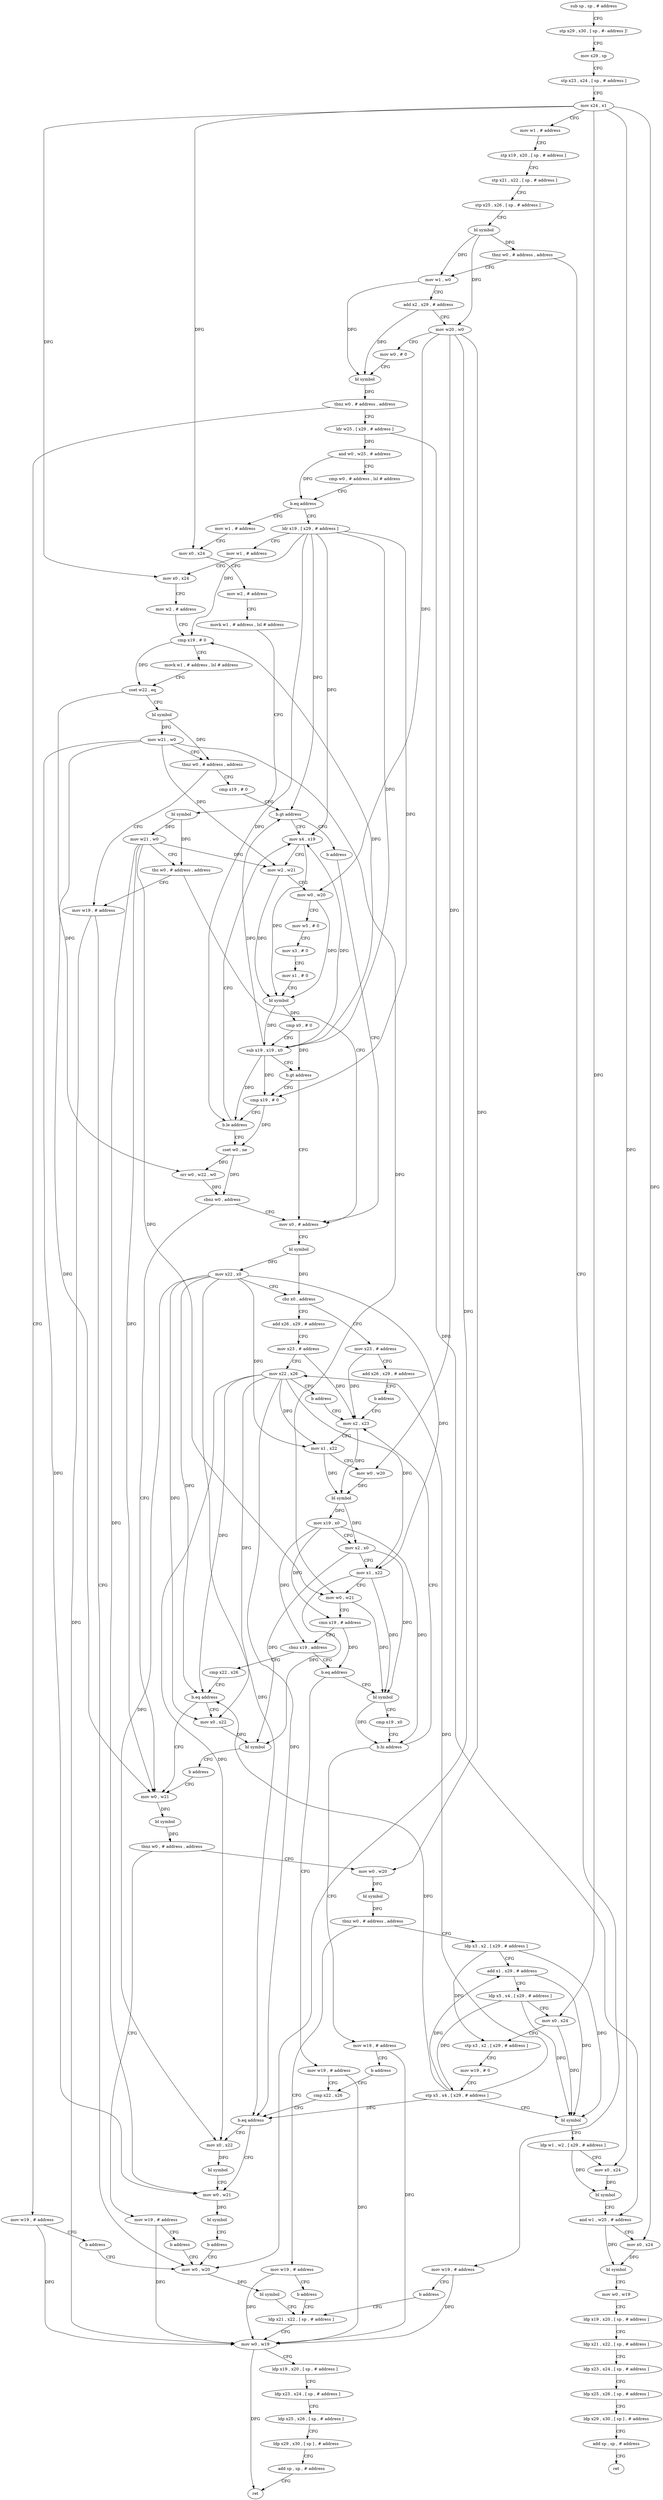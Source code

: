 digraph "func" {
"159656" [label = "sub sp , sp , # address" ]
"159660" [label = "stp x29 , x30 , [ sp , #- address ]!" ]
"159664" [label = "mov x29 , sp" ]
"159668" [label = "stp x23 , x24 , [ sp , # address ]" ]
"159672" [label = "mov x24 , x1" ]
"159676" [label = "mov w1 , # address" ]
"159680" [label = "stp x19 , x20 , [ sp , # address ]" ]
"159684" [label = "stp x21 , x22 , [ sp , # address ]" ]
"159688" [label = "stp x25 , x26 , [ sp , # address ]" ]
"159692" [label = "bl symbol" ]
"159696" [label = "tbnz w0 , # address , address" ]
"160232" [label = "mov w19 , # address" ]
"159700" [label = "mov w1 , w0" ]
"160236" [label = "b address" ]
"159780" [label = "ldp x21 , x22 , [ sp , # address ]" ]
"159704" [label = "add x2 , x29 , # address" ]
"159708" [label = "mov w20 , w0" ]
"159712" [label = "mov w0 , # 0" ]
"159716" [label = "bl symbol" ]
"159720" [label = "tbnz w0 , # address , address" ]
"160168" [label = "mov w19 , # address" ]
"159724" [label = "ldr w25 , [ x29 , # address ]" ]
"159784" [label = "mov w0 , w19" ]
"159788" [label = "ldp x19 , x20 , [ sp , # address ]" ]
"159792" [label = "ldp x23 , x24 , [ sp , # address ]" ]
"159796" [label = "ldp x25 , x26 , [ sp , # address ]" ]
"159800" [label = "ldp x29 , x30 , [ sp ] , # address" ]
"159804" [label = "add sp , sp , # address" ]
"159808" [label = "ret" ]
"160172" [label = "b address" ]
"159772" [label = "mov w0 , w20" ]
"159728" [label = "and w0 , w25 , # address" ]
"159732" [label = "cmp w0 , # address , lsl # address" ]
"159736" [label = "b.eq address" ]
"159816" [label = "ldr x19 , [ x29 , # address ]" ]
"159740" [label = "mov w1 , # address" ]
"159776" [label = "bl symbol" ]
"159820" [label = "mov w1 , # address" ]
"159824" [label = "mov x0 , x24" ]
"159828" [label = "mov w2 , # address" ]
"159832" [label = "cmp x19 , # 0" ]
"159836" [label = "movk w1 , # address , lsl # address" ]
"159840" [label = "cset w22 , eq" ]
"159844" [label = "bl symbol" ]
"159848" [label = "mov w21 , w0" ]
"159852" [label = "tbnz w0 , # address , address" ]
"159768" [label = "mov w19 , # address" ]
"159856" [label = "cmp x19 , # 0" ]
"159744" [label = "mov x0 , x24" ]
"159748" [label = "mov w2 , # address" ]
"159752" [label = "movk w1 , # address , lsl # address" ]
"159756" [label = "bl symbol" ]
"159760" [label = "mov w21 , w0" ]
"159764" [label = "tbz w0 , # address , address" ]
"159920" [label = "mov x0 , # address" ]
"159860" [label = "b.gt address" ]
"159880" [label = "mov x4 , x19" ]
"159864" [label = "b address" ]
"159924" [label = "bl symbol" ]
"159928" [label = "mov x22 , x0" ]
"159932" [label = "cbz x0 , address" ]
"160216" [label = "add x26 , x29 , # address" ]
"159936" [label = "mov x23 , # address" ]
"159884" [label = "mov w2 , w21" ]
"159888" [label = "mov w0 , w20" ]
"159892" [label = "mov w5 , # 0" ]
"159896" [label = "mov x3 , # 0" ]
"159900" [label = "mov x1 , # 0" ]
"159904" [label = "bl symbol" ]
"159908" [label = "cmp x0 , # 0" ]
"159912" [label = "sub x19 , x19 , x0" ]
"159916" [label = "b.gt address" ]
"159872" [label = "cmp x19 , # 0" ]
"160220" [label = "mov x23 , # address" ]
"160224" [label = "mov x22 , x26" ]
"160228" [label = "b address" ]
"159968" [label = "mov x2 , x23" ]
"159940" [label = "add x26 , x29 , # address" ]
"159944" [label = "b address" ]
"159876" [label = "b.le address" ]
"160032" [label = "cset w0 , ne" ]
"159972" [label = "mov x1 , x22" ]
"159976" [label = "mov w0 , w20" ]
"159980" [label = "bl symbol" ]
"159984" [label = "mov x19 , x0" ]
"159988" [label = "mov x2 , x0" ]
"159992" [label = "mov x1 , x22" ]
"159996" [label = "mov w0 , w21" ]
"160000" [label = "cmn x19 , # address" ]
"160004" [label = "cbnz x19 , address" ]
"159952" [label = "b.eq address" ]
"160008" [label = "cmp x22 , x26" ]
"160036" [label = "orr w0 , w22 , w0" ]
"160040" [label = "cbnz w0 , address" ]
"160044" [label = "mov w0 , w21" ]
"160176" [label = "mov w19 , # address" ]
"159956" [label = "bl symbol" ]
"160012" [label = "b.eq address" ]
"160016" [label = "mov x0 , x22" ]
"160048" [label = "bl symbol" ]
"160052" [label = "tbnz w0 , # address , address" ]
"160160" [label = "mov w19 , # address" ]
"160056" [label = "mov w0 , w20" ]
"160180" [label = "cmp x22 , x26" ]
"159960" [label = "cmp x19 , x0" ]
"159964" [label = "b.hi address" ]
"160208" [label = "mov w19 , # address" ]
"160020" [label = "bl symbol" ]
"160024" [label = "b address" ]
"160164" [label = "b address" ]
"160060" [label = "bl symbol" ]
"160064" [label = "tbnz w0 , # address , address" ]
"160240" [label = "mov w19 , # address" ]
"160068" [label = "ldp x3 , x2 , [ x29 , # address ]" ]
"160196" [label = "mov w0 , w21" ]
"160200" [label = "bl symbol" ]
"160204" [label = "b address" ]
"160188" [label = "mov x0 , x22" ]
"160192" [label = "bl symbol" ]
"160212" [label = "b address" ]
"160244" [label = "b address" ]
"160072" [label = "add x1 , x29 , # address" ]
"160076" [label = "ldp x5 , x4 , [ x29 , # address ]" ]
"160080" [label = "mov x0 , x24" ]
"160084" [label = "stp x3 , x2 , [ x29 , # address ]" ]
"160088" [label = "mov w19 , # 0" ]
"160092" [label = "stp x5 , x4 , [ x29 , # address ]" ]
"160096" [label = "bl symbol" ]
"160100" [label = "ldp w1 , w2 , [ x29 , # address ]" ]
"160104" [label = "mov x0 , x24" ]
"160108" [label = "bl symbol" ]
"160112" [label = "and w1 , w25 , # address" ]
"160116" [label = "mov x0 , x24" ]
"160120" [label = "bl symbol" ]
"160124" [label = "mov w0 , w19" ]
"160128" [label = "ldp x19 , x20 , [ sp , # address ]" ]
"160132" [label = "ldp x21 , x22 , [ sp , # address ]" ]
"160136" [label = "ldp x23 , x24 , [ sp , # address ]" ]
"160140" [label = "ldp x25 , x26 , [ sp , # address ]" ]
"160144" [label = "ldp x29 , x30 , [ sp ] , # address" ]
"160148" [label = "add sp , sp , # address" ]
"160152" [label = "ret" ]
"160184" [label = "b.eq address" ]
"159656" -> "159660" [ label = "CFG" ]
"159660" -> "159664" [ label = "CFG" ]
"159664" -> "159668" [ label = "CFG" ]
"159668" -> "159672" [ label = "CFG" ]
"159672" -> "159676" [ label = "CFG" ]
"159672" -> "159824" [ label = "DFG" ]
"159672" -> "159744" [ label = "DFG" ]
"159672" -> "160080" [ label = "DFG" ]
"159672" -> "160104" [ label = "DFG" ]
"159672" -> "160116" [ label = "DFG" ]
"159676" -> "159680" [ label = "CFG" ]
"159680" -> "159684" [ label = "CFG" ]
"159684" -> "159688" [ label = "CFG" ]
"159688" -> "159692" [ label = "CFG" ]
"159692" -> "159696" [ label = "DFG" ]
"159692" -> "159700" [ label = "DFG" ]
"159692" -> "159708" [ label = "DFG" ]
"159696" -> "160232" [ label = "CFG" ]
"159696" -> "159700" [ label = "CFG" ]
"160232" -> "160236" [ label = "CFG" ]
"160232" -> "159784" [ label = "DFG" ]
"159700" -> "159704" [ label = "CFG" ]
"159700" -> "159716" [ label = "DFG" ]
"160236" -> "159780" [ label = "CFG" ]
"159780" -> "159784" [ label = "CFG" ]
"159704" -> "159708" [ label = "CFG" ]
"159704" -> "159716" [ label = "DFG" ]
"159708" -> "159712" [ label = "CFG" ]
"159708" -> "159772" [ label = "DFG" ]
"159708" -> "159976" [ label = "DFG" ]
"159708" -> "159888" [ label = "DFG" ]
"159708" -> "160056" [ label = "DFG" ]
"159712" -> "159716" [ label = "CFG" ]
"159716" -> "159720" [ label = "DFG" ]
"159720" -> "160168" [ label = "CFG" ]
"159720" -> "159724" [ label = "CFG" ]
"160168" -> "160172" [ label = "CFG" ]
"160168" -> "159784" [ label = "DFG" ]
"159724" -> "159728" [ label = "DFG" ]
"159724" -> "160112" [ label = "DFG" ]
"159784" -> "159788" [ label = "CFG" ]
"159784" -> "159808" [ label = "DFG" ]
"159788" -> "159792" [ label = "CFG" ]
"159792" -> "159796" [ label = "CFG" ]
"159796" -> "159800" [ label = "CFG" ]
"159800" -> "159804" [ label = "CFG" ]
"159804" -> "159808" [ label = "CFG" ]
"160172" -> "159772" [ label = "CFG" ]
"159772" -> "159776" [ label = "DFG" ]
"159728" -> "159732" [ label = "CFG" ]
"159728" -> "159736" [ label = "DFG" ]
"159732" -> "159736" [ label = "CFG" ]
"159736" -> "159816" [ label = "CFG" ]
"159736" -> "159740" [ label = "CFG" ]
"159816" -> "159820" [ label = "CFG" ]
"159816" -> "159832" [ label = "DFG" ]
"159816" -> "159860" [ label = "DFG" ]
"159816" -> "159880" [ label = "DFG" ]
"159816" -> "159912" [ label = "DFG" ]
"159816" -> "159872" [ label = "DFG" ]
"159816" -> "159876" [ label = "DFG" ]
"159740" -> "159744" [ label = "CFG" ]
"159776" -> "159780" [ label = "CFG" ]
"159820" -> "159824" [ label = "CFG" ]
"159824" -> "159828" [ label = "CFG" ]
"159828" -> "159832" [ label = "CFG" ]
"159832" -> "159836" [ label = "CFG" ]
"159832" -> "159840" [ label = "DFG" ]
"159836" -> "159840" [ label = "CFG" ]
"159840" -> "159844" [ label = "CFG" ]
"159840" -> "160036" [ label = "DFG" ]
"159844" -> "159848" [ label = "DFG" ]
"159844" -> "159852" [ label = "DFG" ]
"159848" -> "159852" [ label = "CFG" ]
"159848" -> "159996" [ label = "DFG" ]
"159848" -> "159884" [ label = "DFG" ]
"159848" -> "160044" [ label = "DFG" ]
"159848" -> "160196" [ label = "DFG" ]
"159852" -> "159768" [ label = "CFG" ]
"159852" -> "159856" [ label = "CFG" ]
"159768" -> "159772" [ label = "CFG" ]
"159768" -> "159784" [ label = "DFG" ]
"159856" -> "159860" [ label = "CFG" ]
"159744" -> "159748" [ label = "CFG" ]
"159748" -> "159752" [ label = "CFG" ]
"159752" -> "159756" [ label = "CFG" ]
"159756" -> "159760" [ label = "DFG" ]
"159756" -> "159764" [ label = "DFG" ]
"159760" -> "159764" [ label = "CFG" ]
"159760" -> "159996" [ label = "DFG" ]
"159760" -> "159884" [ label = "DFG" ]
"159760" -> "160044" [ label = "DFG" ]
"159760" -> "160196" [ label = "DFG" ]
"159764" -> "159920" [ label = "CFG" ]
"159764" -> "159768" [ label = "CFG" ]
"159920" -> "159924" [ label = "CFG" ]
"159860" -> "159880" [ label = "CFG" ]
"159860" -> "159864" [ label = "CFG" ]
"159880" -> "159884" [ label = "CFG" ]
"159880" -> "159904" [ label = "DFG" ]
"159864" -> "159920" [ label = "CFG" ]
"159924" -> "159928" [ label = "DFG" ]
"159924" -> "159932" [ label = "DFG" ]
"159928" -> "159932" [ label = "CFG" ]
"159928" -> "159972" [ label = "DFG" ]
"159928" -> "159992" [ label = "DFG" ]
"159928" -> "160012" [ label = "DFG" ]
"159928" -> "160016" [ label = "DFG" ]
"159928" -> "160184" [ label = "DFG" ]
"159928" -> "160188" [ label = "DFG" ]
"159932" -> "160216" [ label = "CFG" ]
"159932" -> "159936" [ label = "CFG" ]
"160216" -> "160220" [ label = "CFG" ]
"159936" -> "159940" [ label = "CFG" ]
"159936" -> "159968" [ label = "DFG" ]
"159884" -> "159888" [ label = "CFG" ]
"159884" -> "159904" [ label = "DFG" ]
"159888" -> "159892" [ label = "CFG" ]
"159888" -> "159904" [ label = "DFG" ]
"159892" -> "159896" [ label = "CFG" ]
"159896" -> "159900" [ label = "CFG" ]
"159900" -> "159904" [ label = "CFG" ]
"159904" -> "159908" [ label = "DFG" ]
"159904" -> "159912" [ label = "DFG" ]
"159908" -> "159912" [ label = "CFG" ]
"159908" -> "159916" [ label = "DFG" ]
"159912" -> "159916" [ label = "CFG" ]
"159912" -> "159832" [ label = "DFG" ]
"159912" -> "159860" [ label = "DFG" ]
"159912" -> "159880" [ label = "DFG" ]
"159912" -> "159872" [ label = "DFG" ]
"159912" -> "159876" [ label = "DFG" ]
"159916" -> "159872" [ label = "CFG" ]
"159916" -> "159920" [ label = "CFG" ]
"159872" -> "159876" [ label = "CFG" ]
"159872" -> "160032" [ label = "DFG" ]
"160220" -> "160224" [ label = "CFG" ]
"160220" -> "159968" [ label = "DFG" ]
"160224" -> "160228" [ label = "CFG" ]
"160224" -> "159972" [ label = "DFG" ]
"160224" -> "159992" [ label = "DFG" ]
"160224" -> "160012" [ label = "DFG" ]
"160224" -> "160016" [ label = "DFG" ]
"160224" -> "160184" [ label = "DFG" ]
"160224" -> "160188" [ label = "DFG" ]
"160228" -> "159968" [ label = "CFG" ]
"159968" -> "159972" [ label = "CFG" ]
"159968" -> "159980" [ label = "DFG" ]
"159940" -> "159944" [ label = "CFG" ]
"159944" -> "159968" [ label = "CFG" ]
"159876" -> "160032" [ label = "CFG" ]
"159876" -> "159880" [ label = "CFG" ]
"160032" -> "160036" [ label = "DFG" ]
"160032" -> "160040" [ label = "DFG" ]
"159972" -> "159976" [ label = "CFG" ]
"159972" -> "159980" [ label = "DFG" ]
"159976" -> "159980" [ label = "DFG" ]
"159980" -> "159984" [ label = "DFG" ]
"159980" -> "159988" [ label = "DFG" ]
"159984" -> "159988" [ label = "CFG" ]
"159984" -> "160000" [ label = "DFG" ]
"159984" -> "160004" [ label = "DFG" ]
"159984" -> "159964" [ label = "DFG" ]
"159988" -> "159992" [ label = "CFG" ]
"159988" -> "159956" [ label = "DFG" ]
"159988" -> "160020" [ label = "DFG" ]
"159992" -> "159996" [ label = "CFG" ]
"159992" -> "159956" [ label = "DFG" ]
"159992" -> "160020" [ label = "DFG" ]
"159996" -> "160000" [ label = "CFG" ]
"159996" -> "159956" [ label = "DFG" ]
"160000" -> "160004" [ label = "CFG" ]
"160000" -> "159952" [ label = "DFG" ]
"160004" -> "159952" [ label = "CFG" ]
"160004" -> "160008" [ label = "CFG" ]
"159952" -> "160176" [ label = "CFG" ]
"159952" -> "159956" [ label = "CFG" ]
"160008" -> "160012" [ label = "CFG" ]
"160036" -> "160040" [ label = "DFG" ]
"160040" -> "159920" [ label = "CFG" ]
"160040" -> "160044" [ label = "CFG" ]
"160044" -> "160048" [ label = "DFG" ]
"160176" -> "160180" [ label = "CFG" ]
"160176" -> "159784" [ label = "DFG" ]
"159956" -> "159960" [ label = "CFG" ]
"159956" -> "159964" [ label = "DFG" ]
"160012" -> "160044" [ label = "CFG" ]
"160012" -> "160016" [ label = "CFG" ]
"160016" -> "160020" [ label = "DFG" ]
"160048" -> "160052" [ label = "DFG" ]
"160052" -> "160160" [ label = "CFG" ]
"160052" -> "160056" [ label = "CFG" ]
"160160" -> "160164" [ label = "CFG" ]
"160160" -> "159784" [ label = "DFG" ]
"160056" -> "160060" [ label = "DFG" ]
"160180" -> "160184" [ label = "CFG" ]
"159960" -> "159964" [ label = "CFG" ]
"159964" -> "160208" [ label = "CFG" ]
"159964" -> "159968" [ label = "CFG" ]
"160208" -> "160212" [ label = "CFG" ]
"160208" -> "159784" [ label = "DFG" ]
"160020" -> "160024" [ label = "CFG" ]
"160024" -> "160044" [ label = "CFG" ]
"160164" -> "159772" [ label = "CFG" ]
"160060" -> "160064" [ label = "DFG" ]
"160064" -> "160240" [ label = "CFG" ]
"160064" -> "160068" [ label = "CFG" ]
"160240" -> "160244" [ label = "CFG" ]
"160240" -> "159784" [ label = "DFG" ]
"160068" -> "160072" [ label = "CFG" ]
"160068" -> "160084" [ label = "DFG" ]
"160068" -> "160096" [ label = "DFG" ]
"160196" -> "160200" [ label = "DFG" ]
"160200" -> "160204" [ label = "CFG" ]
"160204" -> "159772" [ label = "CFG" ]
"160188" -> "160192" [ label = "DFG" ]
"160192" -> "160196" [ label = "CFG" ]
"160212" -> "160180" [ label = "CFG" ]
"160244" -> "159780" [ label = "CFG" ]
"160072" -> "160076" [ label = "CFG" ]
"160072" -> "160096" [ label = "DFG" ]
"160076" -> "160080" [ label = "CFG" ]
"160076" -> "160092" [ label = "DFG" ]
"160076" -> "160096" [ label = "DFG" ]
"160080" -> "160084" [ label = "CFG" ]
"160080" -> "160096" [ label = "DFG" ]
"160084" -> "160088" [ label = "CFG" ]
"160088" -> "160092" [ label = "CFG" ]
"160092" -> "160096" [ label = "CFG" ]
"160092" -> "160224" [ label = "DFG" ]
"160092" -> "160012" [ label = "DFG" ]
"160092" -> "160184" [ label = "DFG" ]
"160092" -> "160072" [ label = "DFG" ]
"160096" -> "160100" [ label = "CFG" ]
"160100" -> "160104" [ label = "CFG" ]
"160100" -> "160108" [ label = "DFG" ]
"160104" -> "160108" [ label = "DFG" ]
"160108" -> "160112" [ label = "CFG" ]
"160112" -> "160116" [ label = "CFG" ]
"160112" -> "160120" [ label = "DFG" ]
"160116" -> "160120" [ label = "DFG" ]
"160120" -> "160124" [ label = "CFG" ]
"160124" -> "160128" [ label = "CFG" ]
"160128" -> "160132" [ label = "CFG" ]
"160132" -> "160136" [ label = "CFG" ]
"160136" -> "160140" [ label = "CFG" ]
"160140" -> "160144" [ label = "CFG" ]
"160144" -> "160148" [ label = "CFG" ]
"160148" -> "160152" [ label = "CFG" ]
"160184" -> "160196" [ label = "CFG" ]
"160184" -> "160188" [ label = "CFG" ]
}
